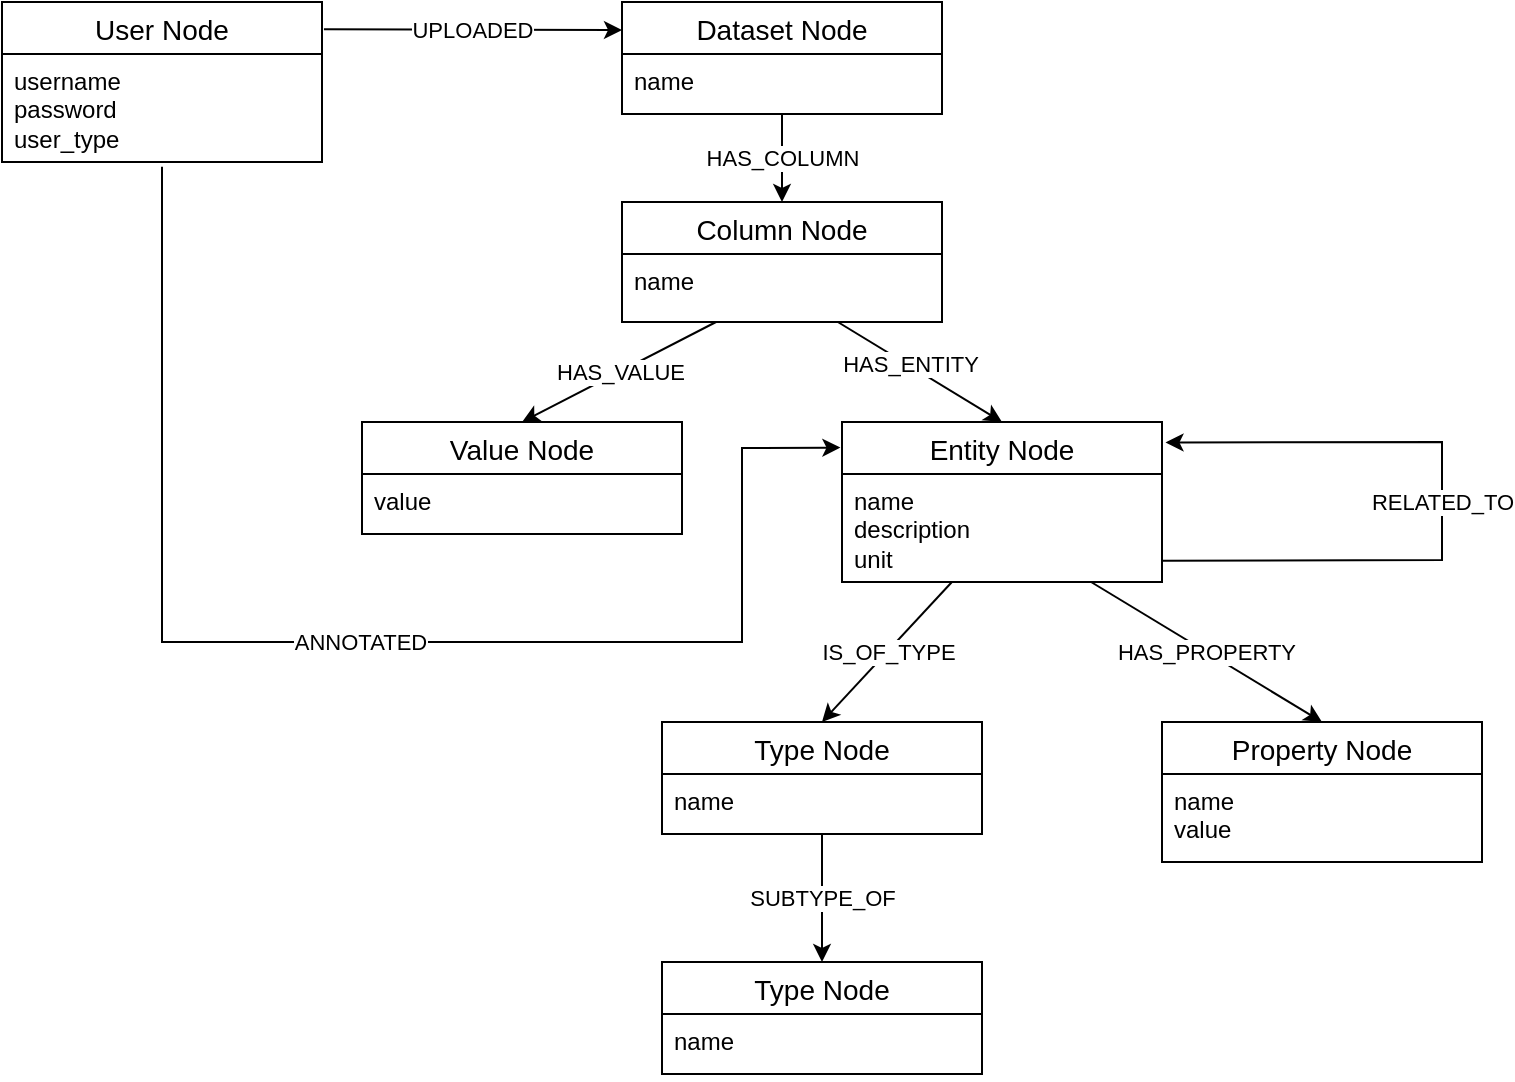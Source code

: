 <mxfile version="16.0.0" type="device"><diagram id="R2lEEEUBdFMjLlhIrx00" name="Page-1"><mxGraphModel dx="1342" dy="857" grid="1" gridSize="10" guides="1" tooltips="1" connect="1" arrows="1" fold="1" page="1" pageScale="1" pageWidth="850" pageHeight="1100" math="0" shadow="0" extFonts="Permanent Marker^https://fonts.googleapis.com/css?family=Permanent+Marker"><root><mxCell id="0"/><mxCell id="1" parent="0"/><mxCell id="xPQ2_hyW2lFXyWX1Q0dy-1" value="Dataset Node" style="swimlane;fontStyle=0;childLayout=stackLayout;horizontal=1;startSize=26;horizontalStack=0;resizeParent=1;resizeParentMax=0;resizeLast=0;collapsible=1;marginBottom=0;align=center;fontSize=14;" parent="1" vertex="1"><mxGeometry x="360" width="160" height="56" as="geometry"/></mxCell><mxCell id="xPQ2_hyW2lFXyWX1Q0dy-2" value="name" style="text;strokeColor=none;fillColor=none;spacingLeft=4;spacingRight=4;overflow=hidden;rotatable=0;points=[[0,0.5],[1,0.5]];portConstraint=eastwest;fontSize=12;whiteSpace=wrap;html=1;" parent="xPQ2_hyW2lFXyWX1Q0dy-1" vertex="1"><mxGeometry y="26" width="160" height="30" as="geometry"/></mxCell><mxCell id="xPQ2_hyW2lFXyWX1Q0dy-7" value="Column Node" style="swimlane;fontStyle=0;childLayout=stackLayout;horizontal=1;startSize=26;horizontalStack=0;resizeParent=1;resizeParentMax=0;resizeLast=0;collapsible=1;marginBottom=0;align=center;fontSize=14;" parent="1" vertex="1"><mxGeometry x="360" y="100" width="160" height="60" as="geometry"/></mxCell><mxCell id="xPQ2_hyW2lFXyWX1Q0dy-8" value="name" style="text;strokeColor=none;fillColor=none;spacingLeft=4;spacingRight=4;overflow=hidden;rotatable=0;points=[[0,0.5],[1,0.5]];portConstraint=eastwest;fontSize=12;whiteSpace=wrap;html=1;" parent="xPQ2_hyW2lFXyWX1Q0dy-7" vertex="1"><mxGeometry y="26" width="160" height="34" as="geometry"/></mxCell><mxCell id="xPQ2_hyW2lFXyWX1Q0dy-15" value="Value Node" style="swimlane;fontStyle=0;childLayout=stackLayout;horizontal=1;startSize=26;horizontalStack=0;resizeParent=1;resizeParentMax=0;resizeLast=0;collapsible=1;marginBottom=0;align=center;fontSize=14;" parent="1" vertex="1"><mxGeometry x="230" y="210" width="160" height="56" as="geometry"/></mxCell><mxCell id="xPQ2_hyW2lFXyWX1Q0dy-16" value="value" style="text;strokeColor=none;fillColor=none;spacingLeft=4;spacingRight=4;overflow=hidden;rotatable=0;points=[[0,0.5],[1,0.5]];portConstraint=eastwest;fontSize=12;whiteSpace=wrap;html=1;" parent="xPQ2_hyW2lFXyWX1Q0dy-15" vertex="1"><mxGeometry y="26" width="160" height="30" as="geometry"/></mxCell><mxCell id="xPQ2_hyW2lFXyWX1Q0dy-17" value="HAS_COLUMN" style="endArrow=classic;html=1;rounded=0;exitX=0.5;exitY=1;exitDx=0;exitDy=0;entryX=0.5;entryY=0;entryDx=0;entryDy=0;" parent="1" source="xPQ2_hyW2lFXyWX1Q0dy-1" target="xPQ2_hyW2lFXyWX1Q0dy-7" edge="1"><mxGeometry width="50" height="50" relative="1" as="geometry"><mxPoint x="440" y="70" as="sourcePoint"/><mxPoint x="450" y="90" as="targetPoint"/></mxGeometry></mxCell><mxCell id="xPQ2_hyW2lFXyWX1Q0dy-18" value="HAS_VALUE" style="endArrow=classic;html=1;rounded=0;" parent="1" source="xPQ2_hyW2lFXyWX1Q0dy-8" edge="1"><mxGeometry width="50" height="50" relative="1" as="geometry"><mxPoint x="430" y="170" as="sourcePoint"/><mxPoint x="310" y="210" as="targetPoint"/></mxGeometry></mxCell><mxCell id="xPQ2_hyW2lFXyWX1Q0dy-19" value="Entity Node" style="swimlane;fontStyle=0;childLayout=stackLayout;horizontal=1;startSize=26;horizontalStack=0;resizeParent=1;resizeParentMax=0;resizeLast=0;collapsible=1;marginBottom=0;align=center;fontSize=14;" parent="1" vertex="1"><mxGeometry x="470" y="210" width="160" height="80" as="geometry"/></mxCell><mxCell id="xPQ2_hyW2lFXyWX1Q0dy-20" value="name&lt;br&gt;description&lt;br&gt;unit" style="text;strokeColor=none;fillColor=none;spacingLeft=4;spacingRight=4;overflow=hidden;rotatable=0;points=[[0,0.5],[1,0.5]];portConstraint=eastwest;fontSize=12;whiteSpace=wrap;html=1;" parent="xPQ2_hyW2lFXyWX1Q0dy-19" vertex="1"><mxGeometry y="26" width="160" height="54" as="geometry"/></mxCell><mxCell id="xPQ2_hyW2lFXyWX1Q0dy-32" value="RELATED_TO" style="endArrow=classic;html=1;rounded=0;exitX=1.001;exitY=0.804;exitDx=0;exitDy=0;exitPerimeter=0;entryX=1.011;entryY=0.128;entryDx=0;entryDy=0;entryPerimeter=0;" parent="xPQ2_hyW2lFXyWX1Q0dy-19" source="xPQ2_hyW2lFXyWX1Q0dy-20" target="xPQ2_hyW2lFXyWX1Q0dy-19" edge="1"><mxGeometry width="50" height="50" relative="1" as="geometry"><mxPoint x="170" y="71" as="sourcePoint"/><mxPoint x="190" y="10" as="targetPoint"/><Array as="points"><mxPoint x="300" y="69"/><mxPoint x="300" y="10"/></Array></mxGeometry></mxCell><mxCell id="xPQ2_hyW2lFXyWX1Q0dy-22" value="Type Node" style="swimlane;fontStyle=0;childLayout=stackLayout;horizontal=1;startSize=26;horizontalStack=0;resizeParent=1;resizeParentMax=0;resizeLast=0;collapsible=1;marginBottom=0;align=center;fontSize=14;" parent="1" vertex="1"><mxGeometry x="380" y="360" width="160" height="56" as="geometry"/></mxCell><mxCell id="xPQ2_hyW2lFXyWX1Q0dy-23" value="name" style="text;strokeColor=none;fillColor=none;spacingLeft=4;spacingRight=4;overflow=hidden;rotatable=0;points=[[0,0.5],[1,0.5]];portConstraint=eastwest;fontSize=12;whiteSpace=wrap;html=1;" parent="xPQ2_hyW2lFXyWX1Q0dy-22" vertex="1"><mxGeometry y="26" width="160" height="30" as="geometry"/></mxCell><mxCell id="xPQ2_hyW2lFXyWX1Q0dy-24" value="Property Node" style="swimlane;fontStyle=0;childLayout=stackLayout;horizontal=1;startSize=26;horizontalStack=0;resizeParent=1;resizeParentMax=0;resizeLast=0;collapsible=1;marginBottom=0;align=center;fontSize=14;" parent="1" vertex="1"><mxGeometry x="630" y="360" width="160" height="70" as="geometry"/></mxCell><mxCell id="xPQ2_hyW2lFXyWX1Q0dy-25" value="name&lt;br&gt;value&lt;br&gt;" style="text;strokeColor=none;fillColor=none;spacingLeft=4;spacingRight=4;overflow=hidden;rotatable=0;points=[[0,0.5],[1,0.5]];portConstraint=eastwest;fontSize=12;whiteSpace=wrap;html=1;" parent="xPQ2_hyW2lFXyWX1Q0dy-24" vertex="1"><mxGeometry y="26" width="160" height="44" as="geometry"/></mxCell><mxCell id="xPQ2_hyW2lFXyWX1Q0dy-26" value="IS_OF_TYPE" style="endArrow=classic;html=1;rounded=0;entryX=0.5;entryY=0;entryDx=0;entryDy=0;" parent="1" source="xPQ2_hyW2lFXyWX1Q0dy-20" target="xPQ2_hyW2lFXyWX1Q0dy-22" edge="1"><mxGeometry width="50" height="50" relative="1" as="geometry"><mxPoint x="520" y="300" as="sourcePoint"/><mxPoint x="460" y="350" as="targetPoint"/></mxGeometry></mxCell><mxCell id="xPQ2_hyW2lFXyWX1Q0dy-28" value="HAS_PROPERTY" style="endArrow=classic;html=1;rounded=0;entryX=0.5;entryY=0;entryDx=0;entryDy=0;" parent="1" source="xPQ2_hyW2lFXyWX1Q0dy-20" target="xPQ2_hyW2lFXyWX1Q0dy-24" edge="1"><mxGeometry width="50" height="50" relative="1" as="geometry"><mxPoint x="400" y="340" as="sourcePoint"/><mxPoint x="710" y="350" as="targetPoint"/><Array as="points"/></mxGeometry></mxCell><mxCell id="xPQ2_hyW2lFXyWX1Q0dy-29" value="User Node" style="swimlane;fontStyle=0;childLayout=stackLayout;horizontal=1;startSize=26;horizontalStack=0;resizeParent=1;resizeParentMax=0;resizeLast=0;collapsible=1;marginBottom=0;align=center;fontSize=14;" parent="1" vertex="1"><mxGeometry x="50" width="160" height="80" as="geometry"/></mxCell><mxCell id="xPQ2_hyW2lFXyWX1Q0dy-30" value="username&lt;br&gt;password&lt;br&gt;user_type" style="text;strokeColor=none;fillColor=none;spacingLeft=4;spacingRight=4;overflow=hidden;rotatable=0;points=[[0,0.5],[1,0.5]];portConstraint=eastwest;fontSize=12;whiteSpace=wrap;html=1;" parent="xPQ2_hyW2lFXyWX1Q0dy-29" vertex="1"><mxGeometry y="26" width="160" height="54" as="geometry"/></mxCell><mxCell id="xPQ2_hyW2lFXyWX1Q0dy-33" value="UPLOADED" style="endArrow=classic;html=1;rounded=0;entryX=0;entryY=0.25;entryDx=0;entryDy=0;exitX=1.006;exitY=0.171;exitDx=0;exitDy=0;exitPerimeter=0;" parent="1" source="xPQ2_hyW2lFXyWX1Q0dy-29" target="xPQ2_hyW2lFXyWX1Q0dy-1" edge="1"><mxGeometry width="50" height="50" relative="1" as="geometry"><mxPoint x="220" y="14" as="sourcePoint"/><mxPoint x="330" y="16" as="targetPoint"/></mxGeometry></mxCell><mxCell id="xPQ2_hyW2lFXyWX1Q0dy-34" value="ANNOTATED " style="endArrow=classic;html=1;rounded=0;exitX=0.5;exitY=1.045;exitDx=0;exitDy=0;exitPerimeter=0;entryX=-0.005;entryY=0.16;entryDx=0;entryDy=0;entryPerimeter=0;" parent="1" source="xPQ2_hyW2lFXyWX1Q0dy-30" target="xPQ2_hyW2lFXyWX1Q0dy-19" edge="1"><mxGeometry width="50" height="50" relative="1" as="geometry"><mxPoint x="400" y="330" as="sourcePoint"/><mxPoint x="460" y="220" as="targetPoint"/><Array as="points"><mxPoint x="130" y="320"/><mxPoint x="420" y="320"/><mxPoint x="420" y="223"/></Array></mxGeometry></mxCell><mxCell id="xPQ2_hyW2lFXyWX1Q0dy-35" value="Type Node" style="swimlane;fontStyle=0;childLayout=stackLayout;horizontal=1;startSize=26;horizontalStack=0;resizeParent=1;resizeParentMax=0;resizeLast=0;collapsible=1;marginBottom=0;align=center;fontSize=14;" parent="1" vertex="1"><mxGeometry x="380" y="480" width="160" height="56" as="geometry"/></mxCell><mxCell id="xPQ2_hyW2lFXyWX1Q0dy-36" value="name" style="text;strokeColor=none;fillColor=none;spacingLeft=4;spacingRight=4;overflow=hidden;rotatable=0;points=[[0,0.5],[1,0.5]];portConstraint=eastwest;fontSize=12;whiteSpace=wrap;html=1;" parent="xPQ2_hyW2lFXyWX1Q0dy-35" vertex="1"><mxGeometry y="26" width="160" height="30" as="geometry"/></mxCell><mxCell id="xPQ2_hyW2lFXyWX1Q0dy-39" value="SUBTYPE_OF" style="endArrow=classic;html=1;rounded=0;entryX=0.5;entryY=0;entryDx=0;entryDy=0;" parent="1" source="xPQ2_hyW2lFXyWX1Q0dy-23" target="xPQ2_hyW2lFXyWX1Q0dy-35" edge="1"><mxGeometry width="50" height="50" relative="1" as="geometry"><mxPoint x="459" y="420" as="sourcePoint"/><mxPoint x="459" y="470" as="targetPoint"/></mxGeometry></mxCell><mxCell id="U9j4vuf0W4r789d9iPGL-1" value="" style="endArrow=classic;html=1;rounded=0;entryX=0.5;entryY=0;entryDx=0;entryDy=0;" parent="1" source="xPQ2_hyW2lFXyWX1Q0dy-8" target="xPQ2_hyW2lFXyWX1Q0dy-19" edge="1"><mxGeometry width="50" height="50" relative="1" as="geometry"><mxPoint x="580" y="160" as="sourcePoint"/><mxPoint x="550" y="180" as="targetPoint"/></mxGeometry></mxCell><mxCell id="U9j4vuf0W4r789d9iPGL-2" value="HAS_ENTITY" style="edgeLabel;html=1;align=center;verticalAlign=middle;resizable=0;points=[];" parent="U9j4vuf0W4r789d9iPGL-1" vertex="1" connectable="0"><mxGeometry x="-0.144" y="1" relative="1" as="geometry"><mxPoint as="offset"/></mxGeometry></mxCell></root></mxGraphModel></diagram></mxfile>